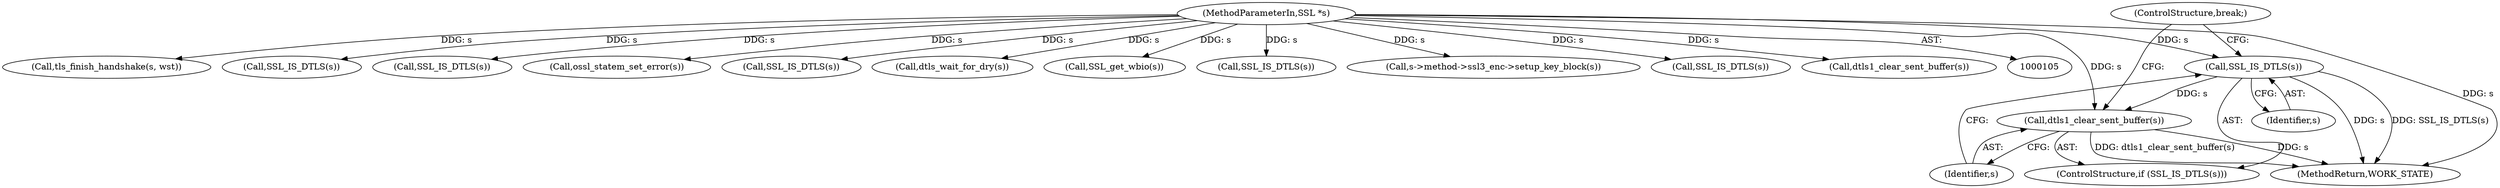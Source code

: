 digraph "0_openssl_f5c7f5dfbaf0d2f7d946d0fe86f08e6bcb36ed0d_3@pointer" {
"1000128" [label="(Call,SSL_IS_DTLS(s))"];
"1000106" [label="(MethodParameterIn,SSL *s)"];
"1000130" [label="(Call,dtls1_clear_sent_buffer(s))"];
"1000222" [label="(Call,tls_finish_handshake(s, wst))"];
"1000131" [label="(Identifier,s)"];
"1000153" [label="(Call,SSL_IS_DTLS(s))"];
"1000210" [label="(Call,SSL_IS_DTLS(s))"];
"1000106" [label="(MethodParameterIn,SSL *s)"];
"1000205" [label="(Call,ossl_statem_set_error(s))"];
"1000140" [label="(Call,SSL_IS_DTLS(s))"];
"1000130" [label="(Call,dtls1_clear_sent_buffer(s))"];
"1000171" [label="(Call,dtls_wait_for_dry(s))"];
"1000168" [label="(Call,SSL_get_wbio(s))"];
"1000177" [label="(Call,SSL_IS_DTLS(s))"];
"1000132" [label="(ControlStructure,break;)"];
"1000229" [label="(MethodReturn,WORK_STATE)"];
"1000202" [label="(Call,s->method->ssl3_enc->setup_key_block(s))"];
"1000127" [label="(ControlStructure,if (SSL_IS_DTLS(s)))"];
"1000129" [label="(Identifier,s)"];
"1000165" [label="(Call,SSL_IS_DTLS(s))"];
"1000143" [label="(Call,dtls1_clear_sent_buffer(s))"];
"1000128" [label="(Call,SSL_IS_DTLS(s))"];
"1000128" -> "1000127"  [label="AST: "];
"1000128" -> "1000129"  [label="CFG: "];
"1000129" -> "1000128"  [label="AST: "];
"1000131" -> "1000128"  [label="CFG: "];
"1000132" -> "1000128"  [label="CFG: "];
"1000128" -> "1000229"  [label="DDG: s"];
"1000128" -> "1000229"  [label="DDG: SSL_IS_DTLS(s)"];
"1000106" -> "1000128"  [label="DDG: s"];
"1000128" -> "1000130"  [label="DDG: s"];
"1000106" -> "1000105"  [label="AST: "];
"1000106" -> "1000229"  [label="DDG: s"];
"1000106" -> "1000130"  [label="DDG: s"];
"1000106" -> "1000140"  [label="DDG: s"];
"1000106" -> "1000143"  [label="DDG: s"];
"1000106" -> "1000153"  [label="DDG: s"];
"1000106" -> "1000165"  [label="DDG: s"];
"1000106" -> "1000168"  [label="DDG: s"];
"1000106" -> "1000171"  [label="DDG: s"];
"1000106" -> "1000177"  [label="DDG: s"];
"1000106" -> "1000202"  [label="DDG: s"];
"1000106" -> "1000205"  [label="DDG: s"];
"1000106" -> "1000210"  [label="DDG: s"];
"1000106" -> "1000222"  [label="DDG: s"];
"1000130" -> "1000127"  [label="AST: "];
"1000130" -> "1000131"  [label="CFG: "];
"1000131" -> "1000130"  [label="AST: "];
"1000132" -> "1000130"  [label="CFG: "];
"1000130" -> "1000229"  [label="DDG: dtls1_clear_sent_buffer(s)"];
"1000130" -> "1000229"  [label="DDG: s"];
}

